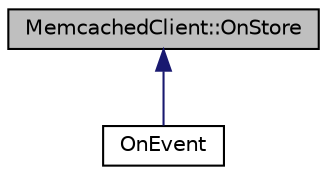digraph "MemcachedClient::OnStore"
{
  edge [fontname="Helvetica",fontsize="10",labelfontname="Helvetica",labelfontsize="10"];
  node [fontname="Helvetica",fontsize="10",shape=record];
  Node1 [label="MemcachedClient::OnStore",height=0.2,width=0.4,color="black", fillcolor="grey75", style="filled", fontcolor="black"];
  Node1 -> Node2 [dir="back",color="midnightblue",fontsize="10",style="solid",fontname="Helvetica"];
  Node2 [label="OnEvent",height=0.2,width=0.4,color="black", fillcolor="white", style="filled",URL="$structevo_1_1async_1_1_memcached_client_1_1_on_event.html",tooltip="Base interface used as a shortcut that inherits all the non-error event interfaces: OnConnect..."];
}
